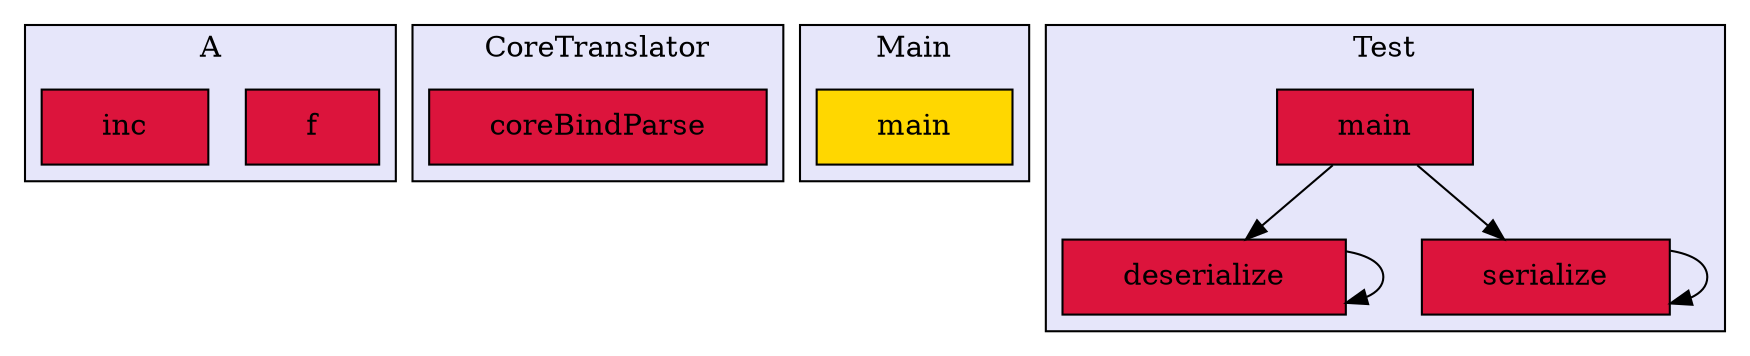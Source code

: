 digraph "Current module groupings" {
    node [margin="0.4,0.1"
         ,style=filled];
    subgraph cluster_A {
        graph [label=A
              ,style=filled
              ,fillcolor=lavender];
        1 [label=f
          ,shape=box
          ,fillcolor=crimson
          ,style="filled,solid"];
        2 [label=inc
          ,shape=box
          ,fillcolor=crimson
          ,style="filled,solid"];
    }
    subgraph cluster_CoreTranslator {
        graph [label=CoreTranslator
              ,style=filled
              ,fillcolor=lavender];
        3 [label=coreBindParse
          ,shape=box
          ,fillcolor=crimson
          ,style="filled,solid"];
    }
    subgraph cluster_Main {
        graph [label=Main
              ,style=filled
              ,fillcolor=lavender];
        4 [label=main
          ,shape=box
          ,fillcolor=gold
          ,style="filled,solid"];
    }
    subgraph cluster_Test {
        graph [label=Test
              ,style=filled
              ,fillcolor=lavender];
        5 [label=deserialize
          ,shape=box
          ,fillcolor=crimson
          ,style="filled,solid"];
        6 [label=main
          ,shape=box
          ,fillcolor=crimson
          ,style="filled,solid"];
        7 [label=serialize
          ,shape=box
          ,fillcolor=crimson
          ,style="filled,solid"];
    }
    5 -> 5 [penwidth=1,color=black];
    6 -> 5 [penwidth=1,color=black];
    6 -> 7 [penwidth=1,color=black];
    7 -> 7 [penwidth=1,color=black];
}

